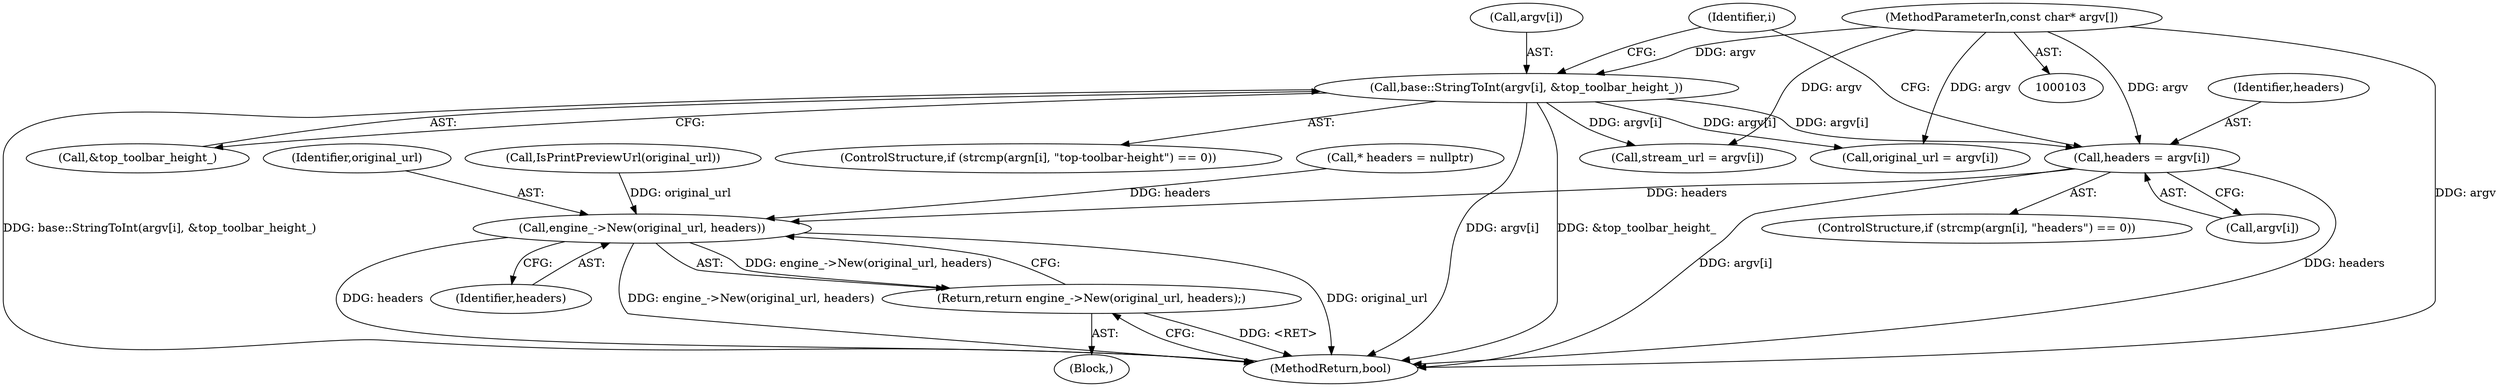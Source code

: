 digraph "0_Chrome_fff450abc4e2fb330ba700547a8e6a7b0fb90a6e@array" {
"1000254" [label="(Call,headers = argv[i])"];
"1000280" [label="(Call,base::StringToInt(argv[i], &top_toolbar_height_))"];
"1000106" [label="(MethodParameterIn,const char* argv[])"];
"1000317" [label="(Call,engine_->New(original_url, headers))"];
"1000316" [label="(Return,return engine_->New(original_url, headers);)"];
"1000240" [label="(Call,stream_url = argv[i])"];
"1000246" [label="(ControlStructure,if (strcmp(argn[i], \"headers\") == 0))"];
"1000272" [label="(ControlStructure,if (strcmp(argn[i], \"top-toolbar-height\") == 0))"];
"1000320" [label="(MethodReturn,bool)"];
"1000317" [label="(Call,engine_->New(original_url, headers))"];
"1000280" [label="(Call,base::StringToInt(argv[i], &top_toolbar_height_))"];
"1000216" [label="(Identifier,i)"];
"1000256" [label="(Call,argv[i])"];
"1000107" [label="(Block,)"];
"1000281" [label="(Call,argv[i])"];
"1000200" [label="(Call,* headers = nullptr)"];
"1000254" [label="(Call,headers = argv[i])"];
"1000318" [label="(Identifier,original_url)"];
"1000307" [label="(Call,IsPrintPreviewUrl(original_url))"];
"1000284" [label="(Call,&top_toolbar_height_)"];
"1000316" [label="(Return,return engine_->New(original_url, headers);)"];
"1000319" [label="(Identifier,headers)"];
"1000106" [label="(MethodParameterIn,const char* argv[])"];
"1000226" [label="(Call,original_url = argv[i])"];
"1000255" [label="(Identifier,headers)"];
"1000254" -> "1000246"  [label="AST: "];
"1000254" -> "1000256"  [label="CFG: "];
"1000255" -> "1000254"  [label="AST: "];
"1000256" -> "1000254"  [label="AST: "];
"1000216" -> "1000254"  [label="CFG: "];
"1000254" -> "1000320"  [label="DDG: headers"];
"1000254" -> "1000320"  [label="DDG: argv[i]"];
"1000280" -> "1000254"  [label="DDG: argv[i]"];
"1000106" -> "1000254"  [label="DDG: argv"];
"1000254" -> "1000317"  [label="DDG: headers"];
"1000280" -> "1000272"  [label="AST: "];
"1000280" -> "1000284"  [label="CFG: "];
"1000281" -> "1000280"  [label="AST: "];
"1000284" -> "1000280"  [label="AST: "];
"1000216" -> "1000280"  [label="CFG: "];
"1000280" -> "1000320"  [label="DDG: &top_toolbar_height_"];
"1000280" -> "1000320"  [label="DDG: base::StringToInt(argv[i], &top_toolbar_height_)"];
"1000280" -> "1000320"  [label="DDG: argv[i]"];
"1000280" -> "1000226"  [label="DDG: argv[i]"];
"1000280" -> "1000240"  [label="DDG: argv[i]"];
"1000106" -> "1000280"  [label="DDG: argv"];
"1000106" -> "1000103"  [label="AST: "];
"1000106" -> "1000320"  [label="DDG: argv"];
"1000106" -> "1000226"  [label="DDG: argv"];
"1000106" -> "1000240"  [label="DDG: argv"];
"1000317" -> "1000316"  [label="AST: "];
"1000317" -> "1000319"  [label="CFG: "];
"1000318" -> "1000317"  [label="AST: "];
"1000319" -> "1000317"  [label="AST: "];
"1000316" -> "1000317"  [label="CFG: "];
"1000317" -> "1000320"  [label="DDG: original_url"];
"1000317" -> "1000320"  [label="DDG: headers"];
"1000317" -> "1000320"  [label="DDG: engine_->New(original_url, headers)"];
"1000317" -> "1000316"  [label="DDG: engine_->New(original_url, headers)"];
"1000307" -> "1000317"  [label="DDG: original_url"];
"1000200" -> "1000317"  [label="DDG: headers"];
"1000316" -> "1000107"  [label="AST: "];
"1000320" -> "1000316"  [label="CFG: "];
"1000316" -> "1000320"  [label="DDG: <RET>"];
}
